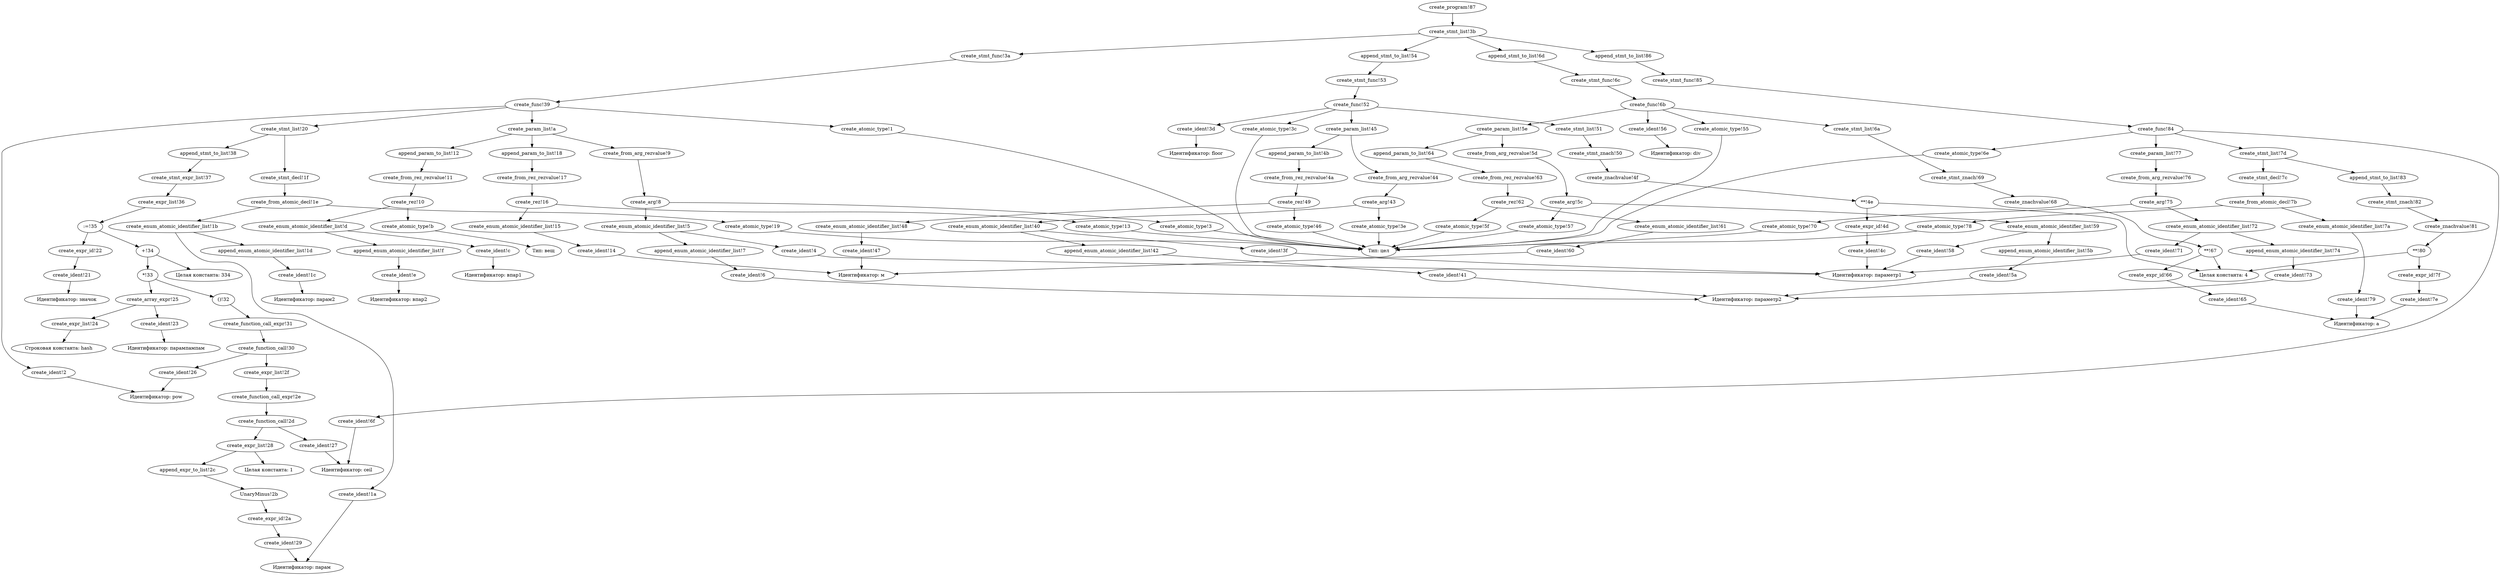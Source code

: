 digraph KumirTree {
"create_atomic_type!1" -> "Тип: цел";
"create_ident!2" -> "Идентификатор: pow";
"create_atomic_type!3" -> "Тип: цел";
"create_ident!4" -> "Идентификатор: параметр1";
"create_enum_atomic_identifier_list!5" -> "create_ident!4";
"create_ident!6" -> "Идентификатор: параметр2";
"create_enum_atomic_identifier_list!5" -> "append_enum_atomic_identifier_list!7";
"append_enum_atomic_identifier_list!7" -> "create_ident!6";
"create_arg!8" -> "create_atomic_type!3";
"create_arg!8" -> "create_enum_atomic_identifier_list!5";
"create_from_arg_rezvalue!9" -> "create_arg!8";
"create_param_list!a" -> "create_from_arg_rezvalue!9";
"create_atomic_type!b" -> "Тип: вещ";
"create_ident!c" -> "Идентификатор: впар1";
"create_enum_atomic_identifier_list!d" -> "create_ident!c";
"create_ident!e" -> "Идентификатор: впар2";
"create_enum_atomic_identifier_list!d" -> "append_enum_atomic_identifier_list!f";
"append_enum_atomic_identifier_list!f" -> "create_ident!e";
"create_rez!10" -> "create_atomic_type!b";
"create_rez!10" -> "create_enum_atomic_identifier_list!d";
"create_from_rez_rezvalue!11" -> "create_rez!10";
"create_param_list!a" -> "append_param_to_list!12";
"append_param_to_list!12" -> "create_from_rez_rezvalue!11";
"create_atomic_type!13" -> "Тип: цел";
"create_ident!14" -> "Идентификатор: м";
"create_enum_atomic_identifier_list!15" -> "create_ident!14";
"create_rez!16" -> "create_atomic_type!13";
"create_rez!16" -> "create_enum_atomic_identifier_list!15";
"create_from_rez_rezvalue!17" -> "create_rez!16";
"create_param_list!a" -> "append_param_to_list!18";
"append_param_to_list!18" -> "create_from_rez_rezvalue!17";
"create_atomic_type!19" -> "Тип: цел";
"create_ident!1a" -> "Идентификатор: парам";
"create_enum_atomic_identifier_list!1b" -> "create_ident!1a";
"create_ident!1c" -> "Идентификатор: парам2";
"create_enum_atomic_identifier_list!1b" -> "append_enum_atomic_identifier_list!1d";
"append_enum_atomic_identifier_list!1d" -> "create_ident!1c";
"create_from_atomic_decl!1e" -> "create_atomic_type!19";
"create_from_atomic_decl!1e" -> "create_enum_atomic_identifier_list!1b";
"create_stmt_decl!1f" -> "create_from_atomic_decl!1e";
"create_stmt_list!20" -> "create_stmt_decl!1f";
"create_ident!21" -> "Идентификатор: значок";
"create_expr_id!22" -> "create_ident!21";
"create_ident!23" -> "Идентификатор: парампампам";
"create_expr_list!24" -> "Строковая константа: hash";
"create_array_expr!25" -> "create_ident!23";
"create_array_expr!25" -> "create_expr_list!24";
"create_ident!26" -> "Идентификатор: pow";
"create_ident!27" -> "Идентификатор: ceil";
"create_expr_list!28" -> "Целая константа: 1";
"create_ident!29" -> "Идентификатор: парам";
"create_expr_id!2a" -> "create_ident!29";
"UnaryMinus!2b" -> "create_expr_id!2a";
"create_expr_list!28" -> "append_expr_to_list!2c";
"append_expr_to_list!2c" -> "UnaryMinus!2b";
"create_function_call!2d" -> "create_ident!27";
"create_function_call!2d" -> "create_expr_list!28";
"create_function_call_expr!2e" -> "create_function_call!2d";
"create_expr_list!2f" -> "create_function_call_expr!2e";
"create_function_call!30" -> "create_ident!26";
"create_function_call!30" -> "create_expr_list!2f";
"create_function_call_expr!31" -> "create_function_call!30";
"()!32" -> "create_function_call_expr!31";
"*!33" -> "create_array_expr!25";
"*!33" -> "()!32";
"+!34" -> "*!33";
"+!34" -> "Целая константа: 334";
":=!35" -> "create_expr_id!22";
":=!35" -> "+!34";
"create_expr_list!36" -> ":=!35";
"create_stmt_expr_list!37" -> "create_expr_list!36";
"create_stmt_list!20" -> "append_stmt_to_list!38";
"append_stmt_to_list!38" -> "create_stmt_expr_list!37";
"create_func!39" -> "create_atomic_type!1";
"create_func!39" -> "create_ident!2";
"create_func!39" -> "create_param_list!a";
"create_func!39" -> "create_stmt_list!20";
"create_stmt_func!3a" -> "create_func!39";
"create_stmt_list!3b" -> "create_stmt_func!3a";
"create_atomic_type!3c" -> "Тип: цел";
"create_ident!3d" -> "Идентификатор: floor";
"create_atomic_type!3e" -> "Тип: цел";
"create_ident!3f" -> "Идентификатор: параметр1";
"create_enum_atomic_identifier_list!40" -> "create_ident!3f";
"create_ident!41" -> "Идентификатор: параметр2";
"create_enum_atomic_identifier_list!40" -> "append_enum_atomic_identifier_list!42";
"append_enum_atomic_identifier_list!42" -> "create_ident!41";
"create_arg!43" -> "create_atomic_type!3e";
"create_arg!43" -> "create_enum_atomic_identifier_list!40";
"create_from_arg_rezvalue!44" -> "create_arg!43";
"create_param_list!45" -> "create_from_arg_rezvalue!44";
"create_atomic_type!46" -> "Тип: цел";
"create_ident!47" -> "Идентификатор: м";
"create_enum_atomic_identifier_list!48" -> "create_ident!47";
"create_rez!49" -> "create_atomic_type!46";
"create_rez!49" -> "create_enum_atomic_identifier_list!48";
"create_from_rez_rezvalue!4a" -> "create_rez!49";
"create_param_list!45" -> "append_param_to_list!4b";
"append_param_to_list!4b" -> "create_from_rez_rezvalue!4a";
"create_ident!4c" -> "Идентификатор: параметр1";
"create_expr_id!4d" -> "create_ident!4c";
"**!4e" -> "create_expr_id!4d";
"**!4e" -> "Целая константа: 4";
"create_znachvalue!4f" -> "**!4e";
"create_stmt_znach!50" -> "create_znachvalue!4f";
"create_stmt_list!51" -> "create_stmt_znach!50";
"create_func!52" -> "create_atomic_type!3c";
"create_func!52" -> "create_ident!3d";
"create_func!52" -> "create_param_list!45";
"create_func!52" -> "create_stmt_list!51";
"create_stmt_func!53" -> "create_func!52";
"create_stmt_list!3b" -> "append_stmt_to_list!54";
"append_stmt_to_list!54" -> "create_stmt_func!53";
"create_atomic_type!55" -> "Тип: цел";
"create_ident!56" -> "Идентификатор: div";
"create_atomic_type!57" -> "Тип: цел";
"create_ident!58" -> "Идентификатор: параметр1";
"create_enum_atomic_identifier_list!59" -> "create_ident!58";
"create_ident!5a" -> "Идентификатор: параметр2";
"create_enum_atomic_identifier_list!59" -> "append_enum_atomic_identifier_list!5b";
"append_enum_atomic_identifier_list!5b" -> "create_ident!5a";
"create_arg!5c" -> "create_atomic_type!57";
"create_arg!5c" -> "create_enum_atomic_identifier_list!59";
"create_from_arg_rezvalue!5d" -> "create_arg!5c";
"create_param_list!5e" -> "create_from_arg_rezvalue!5d";
"create_atomic_type!5f" -> "Тип: цел";
"create_ident!60" -> "Идентификатор: м";
"create_enum_atomic_identifier_list!61" -> "create_ident!60";
"create_rez!62" -> "create_atomic_type!5f";
"create_rez!62" -> "create_enum_atomic_identifier_list!61";
"create_from_rez_rezvalue!63" -> "create_rez!62";
"create_param_list!5e" -> "append_param_to_list!64";
"append_param_to_list!64" -> "create_from_rez_rezvalue!63";
"create_ident!65" -> "Идентификатор: a";
"create_expr_id!66" -> "create_ident!65";
"**!67" -> "create_expr_id!66";
"**!67" -> "Целая константа: 4";
"create_znachvalue!68" -> "**!67";
"create_stmt_znach!69" -> "create_znachvalue!68";
"create_stmt_list!6a" -> "create_stmt_znach!69";
"create_func!6b" -> "create_atomic_type!55";
"create_func!6b" -> "create_ident!56";
"create_func!6b" -> "create_param_list!5e";
"create_func!6b" -> "create_stmt_list!6a";
"create_stmt_func!6c" -> "create_func!6b";
"create_stmt_list!3b" -> "append_stmt_to_list!6d";
"append_stmt_to_list!6d" -> "create_stmt_func!6c";
"create_atomic_type!6e" -> "Тип: цел";
"create_ident!6f" -> "Идентификатор: ceil";
"create_atomic_type!70" -> "Тип: цел";
"create_ident!71" -> "Идентификатор: параметр1";
"create_enum_atomic_identifier_list!72" -> "create_ident!71";
"create_ident!73" -> "Идентификатор: параметр2";
"create_enum_atomic_identifier_list!72" -> "append_enum_atomic_identifier_list!74";
"append_enum_atomic_identifier_list!74" -> "create_ident!73";
"create_arg!75" -> "create_atomic_type!70";
"create_arg!75" -> "create_enum_atomic_identifier_list!72";
"create_from_arg_rezvalue!76" -> "create_arg!75";
"create_param_list!77" -> "create_from_arg_rezvalue!76";
"create_atomic_type!78" -> "Тип: цел";
"create_ident!79" -> "Идентификатор: a";
"create_enum_atomic_identifier_list!7a" -> "create_ident!79";
"create_from_atomic_decl!7b" -> "create_atomic_type!78";
"create_from_atomic_decl!7b" -> "create_enum_atomic_identifier_list!7a";
"create_stmt_decl!7c" -> "create_from_atomic_decl!7b";
"create_stmt_list!7d" -> "create_stmt_decl!7c";
"create_ident!7e" -> "Идентификатор: a";
"create_expr_id!7f" -> "create_ident!7e";
"**!80" -> "create_expr_id!7f";
"**!80" -> "Целая константа: 4";
"create_znachvalue!81" -> "**!80";
"create_stmt_znach!82" -> "create_znachvalue!81";
"create_stmt_list!7d" -> "append_stmt_to_list!83";
"append_stmt_to_list!83" -> "create_stmt_znach!82";
"create_func!84" -> "create_atomic_type!6e";
"create_func!84" -> "create_ident!6f";
"create_func!84" -> "create_param_list!77";
"create_func!84" -> "create_stmt_list!7d";
"create_stmt_func!85" -> "create_func!84";
"create_stmt_list!3b" -> "append_stmt_to_list!86";
"append_stmt_to_list!86" -> "create_stmt_func!85";
"create_program!87" -> "create_stmt_list!3b";
 } 